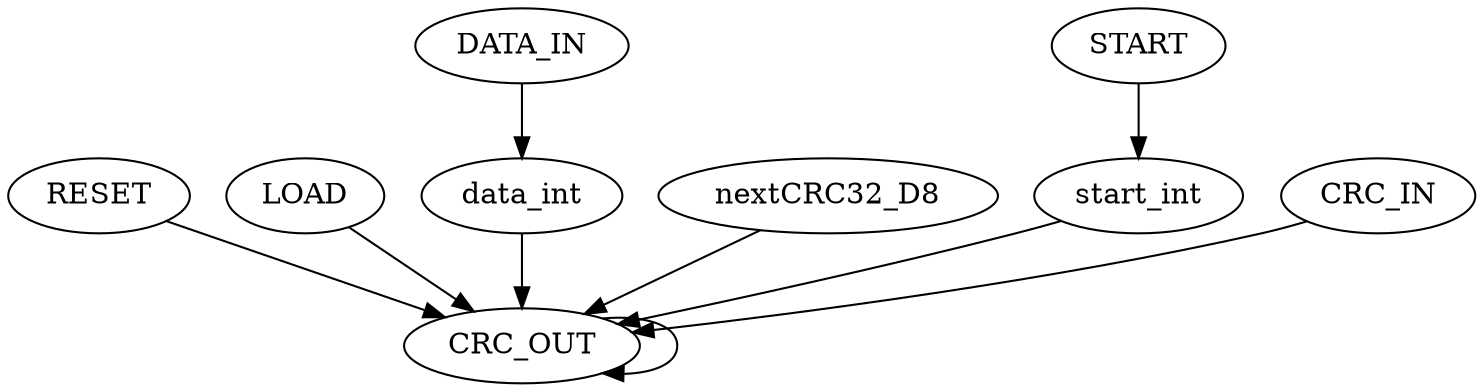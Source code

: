 digraph "" {
	RESET -> CRC_OUT	 [weight=3.0];
	LOAD -> CRC_OUT	 [weight=1.0];
	data_int -> CRC_OUT	 [weight=1.0];
	CRC_OUT -> CRC_OUT	 [weight=1.0];
	nextCRC32_D8 -> CRC_OUT	 [weight=1.0];
	DATA_IN -> data_int	 [weight=1.0];
	START -> start_int	 [weight=1.0];
	start_int -> CRC_OUT	 [weight=2.0];
	CRC_IN -> CRC_OUT	 [weight=1.0];
}
